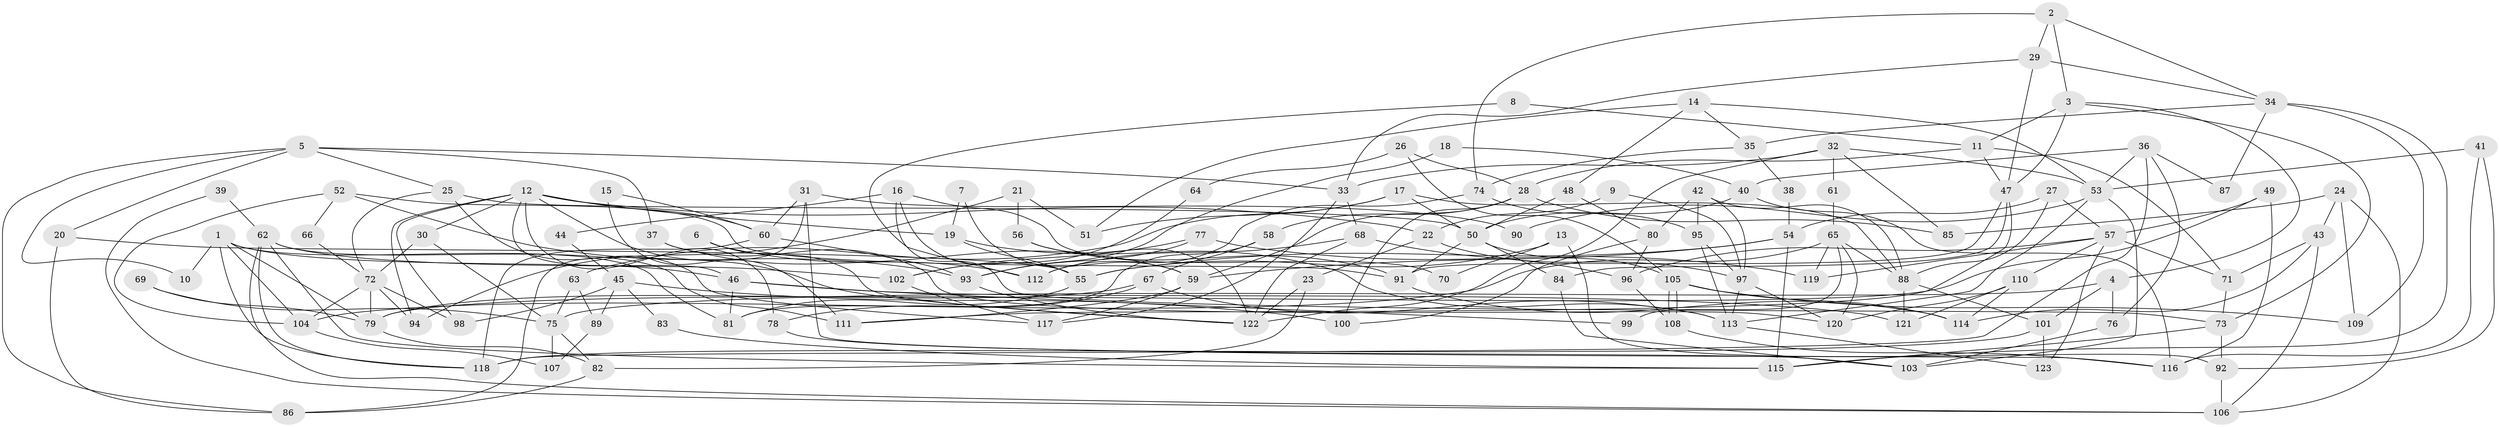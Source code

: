 // coarse degree distribution, {4: 0.2222222222222222, 2: 0.1111111111111111, 3: 0.2222222222222222, 5: 0.16666666666666666, 13: 0.05555555555555555, 8: 0.027777777777777776, 6: 0.08333333333333333, 9: 0.027777777777777776, 10: 0.027777777777777776, 17: 0.027777777777777776, 12: 0.027777777777777776}
// Generated by graph-tools (version 1.1) at 2025/53/03/04/25 21:53:53]
// undirected, 123 vertices, 246 edges
graph export_dot {
graph [start="1"]
  node [color=gray90,style=filled];
  1;
  2;
  3;
  4;
  5;
  6;
  7;
  8;
  9;
  10;
  11;
  12;
  13;
  14;
  15;
  16;
  17;
  18;
  19;
  20;
  21;
  22;
  23;
  24;
  25;
  26;
  27;
  28;
  29;
  30;
  31;
  32;
  33;
  34;
  35;
  36;
  37;
  38;
  39;
  40;
  41;
  42;
  43;
  44;
  45;
  46;
  47;
  48;
  49;
  50;
  51;
  52;
  53;
  54;
  55;
  56;
  57;
  58;
  59;
  60;
  61;
  62;
  63;
  64;
  65;
  66;
  67;
  68;
  69;
  70;
  71;
  72;
  73;
  74;
  75;
  76;
  77;
  78;
  79;
  80;
  81;
  82;
  83;
  84;
  85;
  86;
  87;
  88;
  89;
  90;
  91;
  92;
  93;
  94;
  95;
  96;
  97;
  98;
  99;
  100;
  101;
  102;
  103;
  104;
  105;
  106;
  107;
  108;
  109;
  110;
  111;
  112;
  113;
  114;
  115;
  116;
  117;
  118;
  119;
  120;
  121;
  122;
  123;
  1 -- 118;
  1 -- 79;
  1 -- 10;
  1 -- 46;
  1 -- 81;
  1 -- 104;
  2 -- 29;
  2 -- 34;
  2 -- 3;
  2 -- 74;
  3 -- 47;
  3 -- 4;
  3 -- 11;
  3 -- 73;
  4 -- 101;
  4 -- 75;
  4 -- 76;
  5 -- 25;
  5 -- 37;
  5 -- 10;
  5 -- 20;
  5 -- 33;
  5 -- 86;
  6 -- 122;
  6 -- 59;
  7 -- 59;
  7 -- 19;
  8 -- 11;
  8 -- 112;
  9 -- 97;
  9 -- 22;
  11 -- 71;
  11 -- 28;
  11 -- 47;
  12 -- 78;
  12 -- 30;
  12 -- 19;
  12 -- 22;
  12 -- 46;
  12 -- 60;
  12 -- 94;
  12 -- 98;
  12 -- 122;
  13 -- 92;
  13 -- 55;
  13 -- 70;
  14 -- 48;
  14 -- 51;
  14 -- 35;
  14 -- 53;
  15 -- 111;
  15 -- 60;
  16 -- 73;
  16 -- 55;
  16 -- 44;
  16 -- 70;
  17 -- 50;
  17 -- 88;
  17 -- 51;
  17 -- 63;
  18 -- 93;
  18 -- 40;
  19 -- 55;
  19 -- 113;
  20 -- 86;
  20 -- 55;
  21 -- 56;
  21 -- 94;
  21 -- 51;
  22 -- 97;
  22 -- 23;
  23 -- 82;
  23 -- 122;
  24 -- 43;
  24 -- 85;
  24 -- 106;
  24 -- 109;
  25 -- 50;
  25 -- 72;
  25 -- 117;
  26 -- 105;
  26 -- 28;
  26 -- 64;
  27 -- 54;
  27 -- 57;
  27 -- 88;
  28 -- 58;
  28 -- 59;
  28 -- 85;
  28 -- 100;
  29 -- 47;
  29 -- 33;
  29 -- 34;
  30 -- 72;
  30 -- 75;
  31 -- 60;
  31 -- 116;
  31 -- 86;
  31 -- 90;
  32 -- 33;
  32 -- 122;
  32 -- 53;
  32 -- 61;
  32 -- 85;
  33 -- 117;
  33 -- 68;
  34 -- 109;
  34 -- 35;
  34 -- 87;
  34 -- 115;
  35 -- 38;
  35 -- 74;
  36 -- 53;
  36 -- 118;
  36 -- 40;
  36 -- 76;
  36 -- 87;
  37 -- 112;
  37 -- 120;
  38 -- 54;
  39 -- 62;
  39 -- 106;
  40 -- 50;
  40 -- 116;
  41 -- 53;
  41 -- 92;
  41 -- 116;
  42 -- 95;
  42 -- 97;
  42 -- 80;
  42 -- 88;
  43 -- 106;
  43 -- 114;
  43 -- 71;
  44 -- 45;
  45 -- 89;
  45 -- 100;
  45 -- 83;
  45 -- 98;
  46 -- 81;
  46 -- 99;
  46 -- 121;
  47 -- 111;
  47 -- 84;
  47 -- 91;
  48 -- 80;
  48 -- 50;
  49 -- 57;
  49 -- 116;
  49 -- 79;
  50 -- 105;
  50 -- 84;
  50 -- 91;
  52 -- 91;
  52 -- 104;
  52 -- 66;
  52 -- 93;
  53 -- 90;
  53 -- 103;
  53 -- 113;
  54 -- 115;
  54 -- 55;
  54 -- 59;
  55 -- 81;
  56 -- 122;
  56 -- 91;
  57 -- 96;
  57 -- 110;
  57 -- 71;
  57 -- 119;
  57 -- 123;
  58 -- 67;
  58 -- 81;
  59 -- 111;
  59 -- 117;
  60 -- 93;
  60 -- 118;
  61 -- 65;
  62 -- 115;
  62 -- 118;
  62 -- 102;
  62 -- 106;
  62 -- 111;
  63 -- 75;
  63 -- 89;
  64 -- 102;
  65 -- 119;
  65 -- 88;
  65 -- 99;
  65 -- 104;
  65 -- 120;
  66 -- 72;
  67 -- 79;
  67 -- 113;
  67 -- 78;
  68 -- 122;
  68 -- 96;
  68 -- 112;
  69 -- 75;
  69 -- 79;
  71 -- 73;
  72 -- 104;
  72 -- 98;
  72 -- 79;
  72 -- 94;
  73 -- 92;
  73 -- 115;
  74 -- 95;
  74 -- 112;
  75 -- 82;
  75 -- 107;
  76 -- 103;
  77 -- 93;
  77 -- 102;
  77 -- 119;
  78 -- 103;
  79 -- 82;
  80 -- 96;
  80 -- 100;
  82 -- 86;
  83 -- 115;
  84 -- 103;
  88 -- 101;
  88 -- 121;
  89 -- 107;
  91 -- 114;
  92 -- 106;
  93 -- 122;
  95 -- 113;
  95 -- 97;
  96 -- 108;
  97 -- 113;
  97 -- 120;
  101 -- 123;
  101 -- 118;
  102 -- 117;
  104 -- 107;
  105 -- 108;
  105 -- 108;
  105 -- 114;
  105 -- 109;
  108 -- 116;
  110 -- 120;
  110 -- 121;
  110 -- 114;
  113 -- 123;
}
